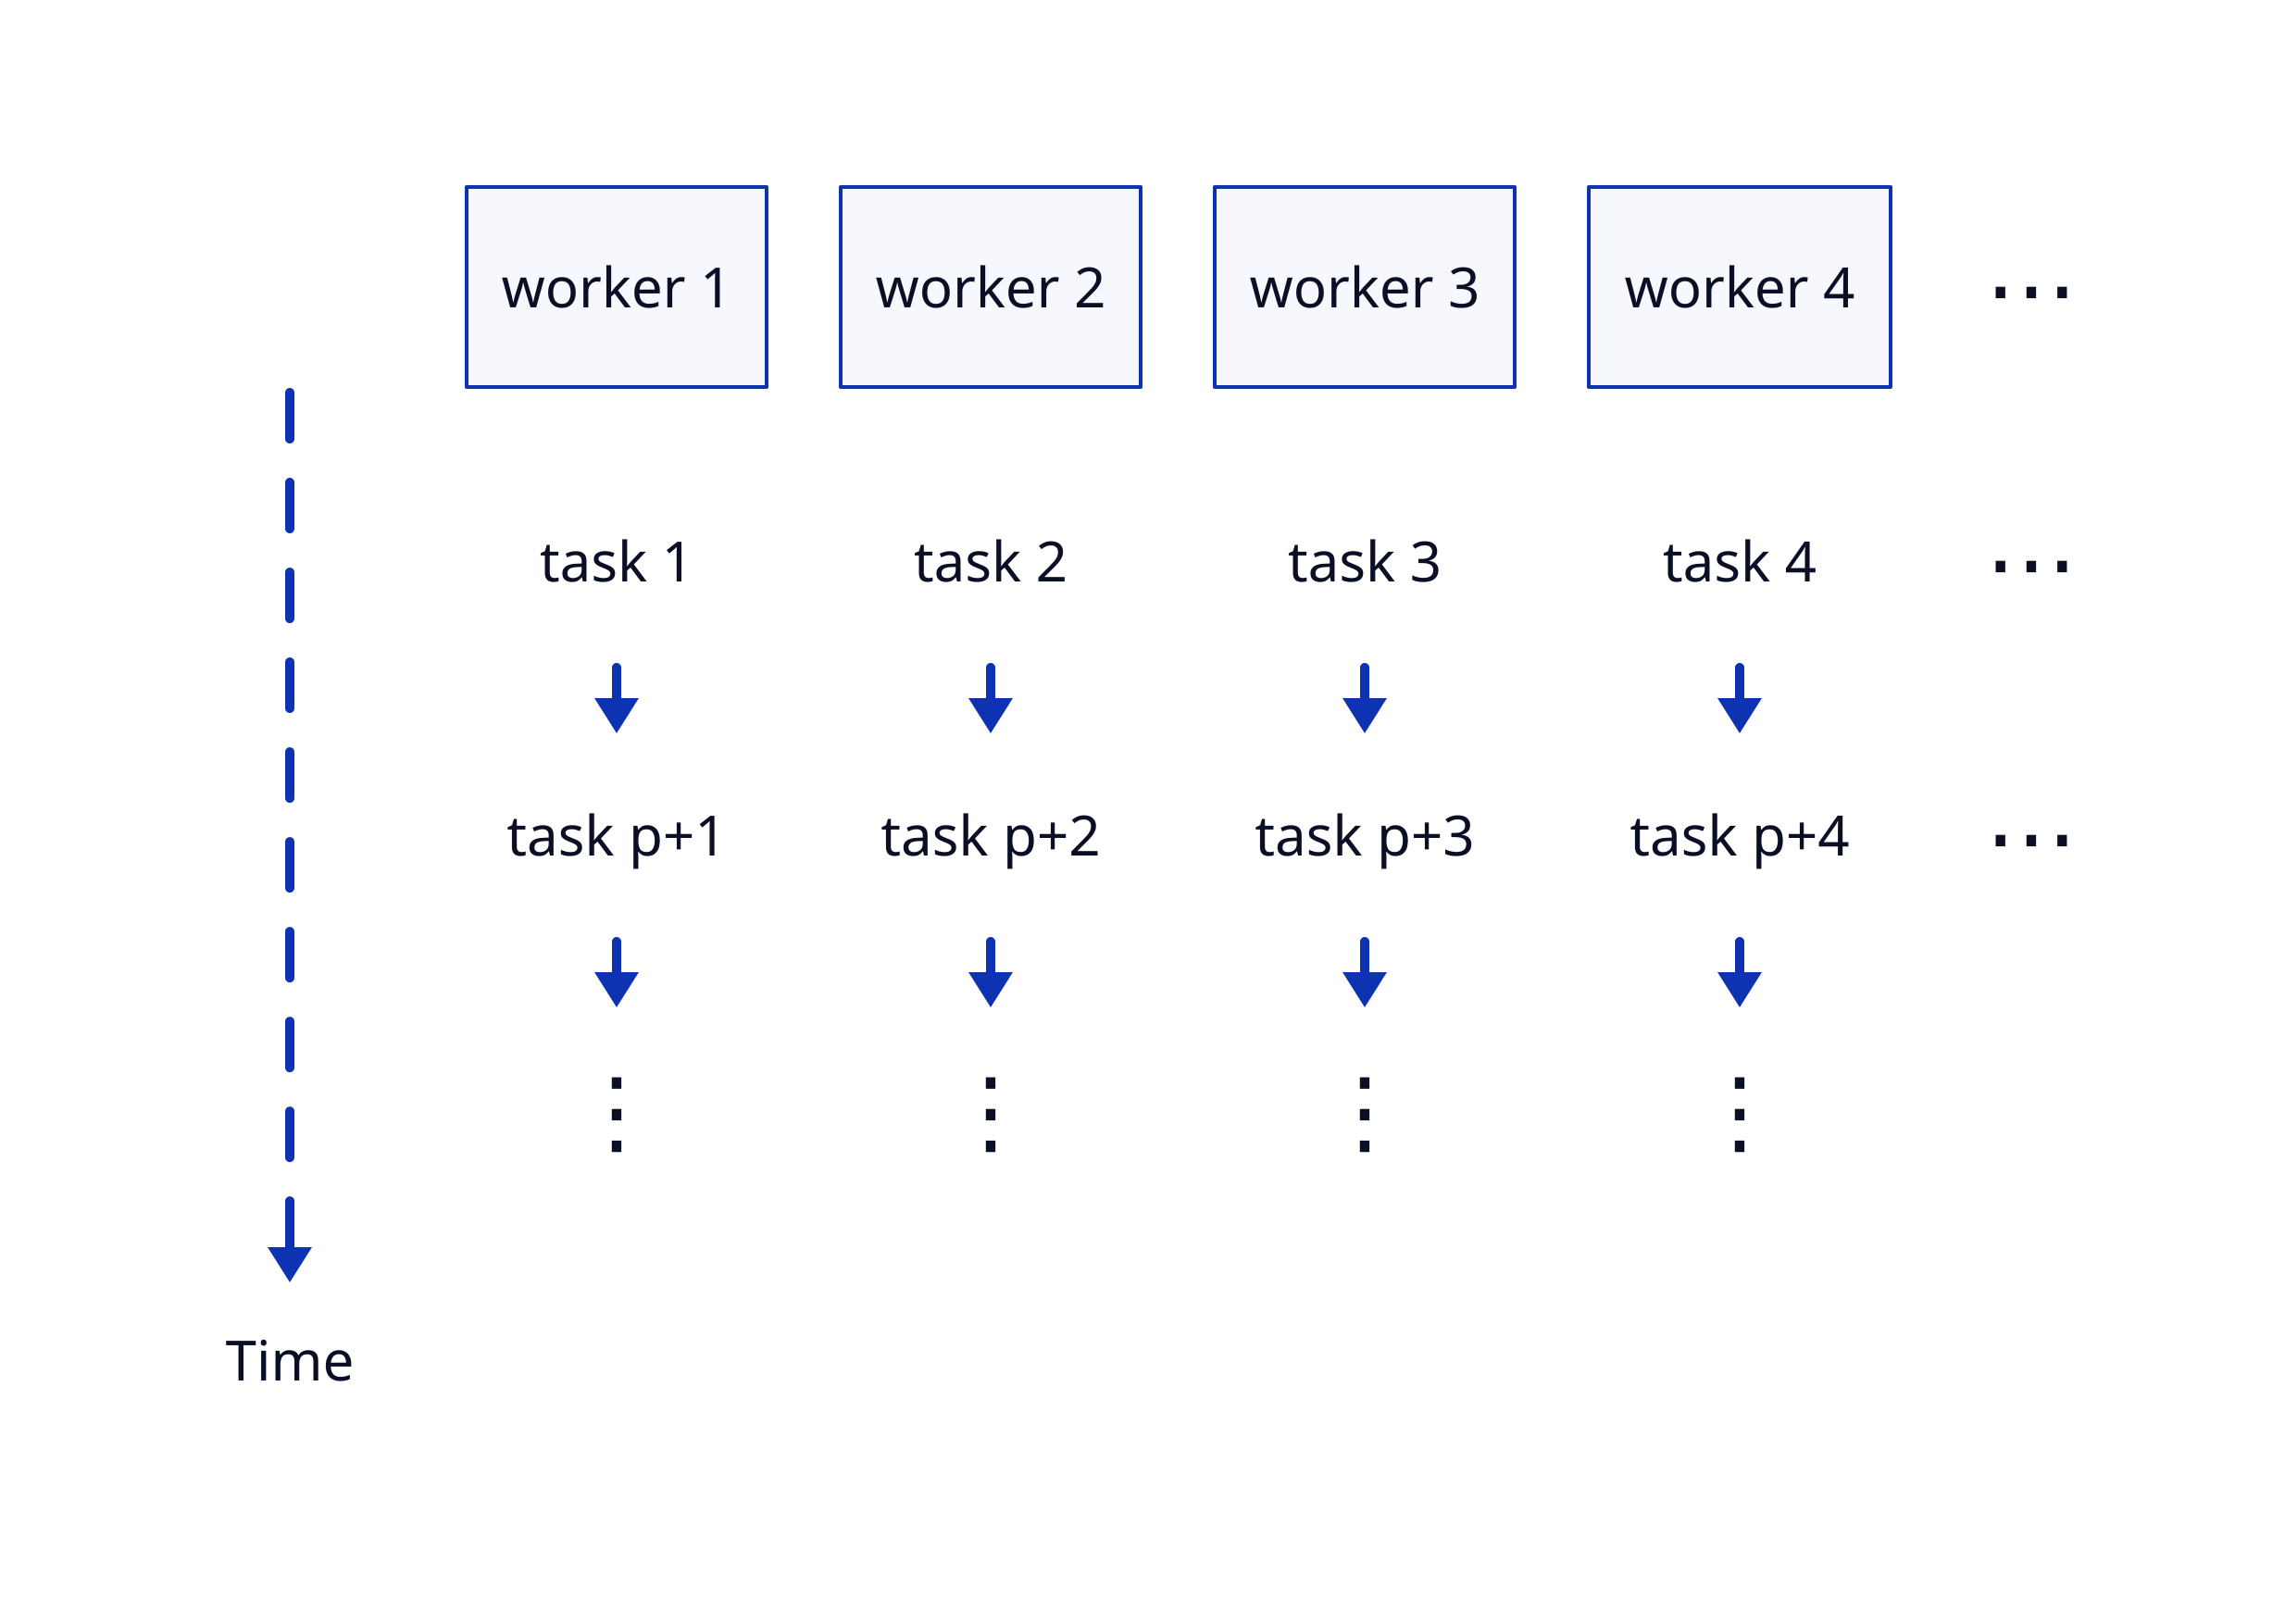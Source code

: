 grid-rows: 4
grid-columns: 6

style: {
    fill: transparent
    stroke: transparent
}

*: {
    style: {
        font-size: 30
    }
}


(** -> **)[*] : {
    style: {
        stroke-width: 5
    }
}

classes : {
    empty: {
        shape: rectangle
        style: {
            fill: transparent
            stroke: transparent
        }
    }
}

ellipsis*:{
    class: empty
    style: {
        font-size: 50
    }
}

ellipsish*: {
    label: "⋯"
}

ellipsisv*: {
    label: "⋮"
}

empty1

empty* : "" {
    class: empty
    height: 1
    width: 1
}

worker1: "worker 1"
worker2: "worker 2"
worker3: "worker 3"
worker4: "worker 4"

ellipsish1
empty2

task1: "task 1" 
task2: "task 2"
task3: "task 3"
task4: "task 4"
task*: {
class: empty
}


ellipsish2
empty3

task1p: "task p+1"
task2p: "task p+2"
task3p: "task p+3"
task4p: "task p+4"

ellipsish3
empty4

ellipsisv1
ellipsisv2
ellipsisv3
ellipsisv4
empty5

time: "Time"{
    class: empty
}

empty1 -> time : {
    style: {
        animated: true
    }
}

task1 -> task1p -> ellipsisv1
task2 -> task2p -> ellipsisv2
task3 -> task3p -> ellipsisv3
task4 -> task4p -> ellipsisv4
